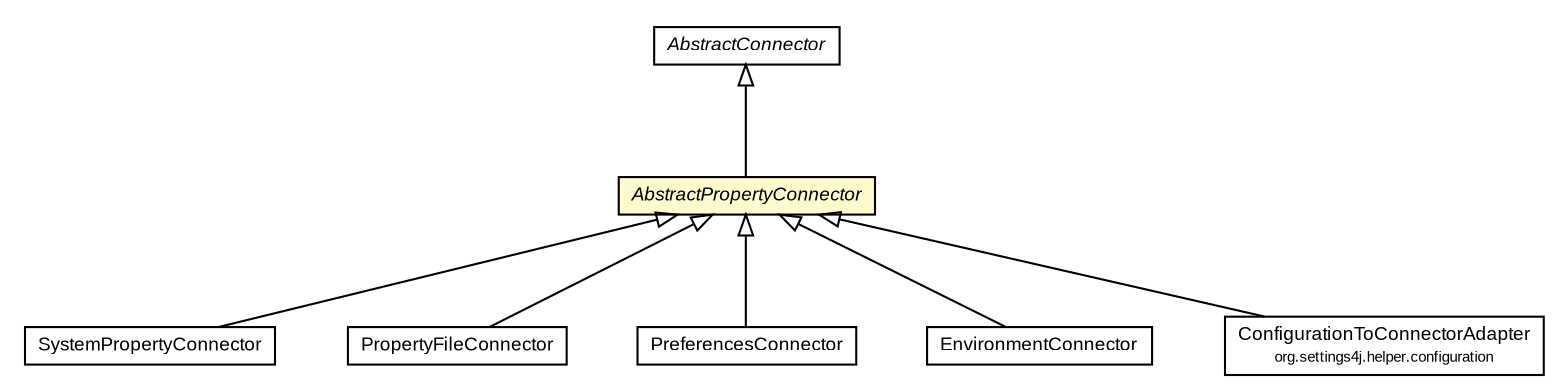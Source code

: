 #!/usr/local/bin/dot
#
# Class diagram 
# Generated by UMLGraph version R5_6-24-gf6e263 (http://www.umlgraph.org/)
#

digraph G {
	edge [fontname="arial",fontsize=10,labelfontname="arial",labelfontsize=10];
	node [fontname="arial",fontsize=10,shape=plaintext];
	nodesep=0.25;
	ranksep=0.5;
	// org.settings4j.connector.SystemPropertyConnector
	c892 [label=<<table title="org.settings4j.connector.SystemPropertyConnector" border="0" cellborder="1" cellspacing="0" cellpadding="2" port="p" href="./SystemPropertyConnector.html">
		<tr><td><table border="0" cellspacing="0" cellpadding="1">
<tr><td align="center" balign="center"> SystemPropertyConnector </td></tr>
		</table></td></tr>
		</table>>, URL="./SystemPropertyConnector.html", fontname="arial", fontcolor="black", fontsize=9.0];
	// org.settings4j.connector.PropertyFileConnector
	c893 [label=<<table title="org.settings4j.connector.PropertyFileConnector" border="0" cellborder="1" cellspacing="0" cellpadding="2" port="p" href="./PropertyFileConnector.html">
		<tr><td><table border="0" cellspacing="0" cellpadding="1">
<tr><td align="center" balign="center"> PropertyFileConnector </td></tr>
		</table></td></tr>
		</table>>, URL="./PropertyFileConnector.html", fontname="arial", fontcolor="black", fontsize=9.0];
	// org.settings4j.connector.PreferencesConnector
	c894 [label=<<table title="org.settings4j.connector.PreferencesConnector" border="0" cellborder="1" cellspacing="0" cellpadding="2" port="p" href="./PreferencesConnector.html">
		<tr><td><table border="0" cellspacing="0" cellpadding="1">
<tr><td align="center" balign="center"> PreferencesConnector </td></tr>
		</table></td></tr>
		</table>>, URL="./PreferencesConnector.html", fontname="arial", fontcolor="black", fontsize=9.0];
	// org.settings4j.connector.EnvironmentConnector
	c898 [label=<<table title="org.settings4j.connector.EnvironmentConnector" border="0" cellborder="1" cellspacing="0" cellpadding="2" port="p" href="./EnvironmentConnector.html">
		<tr><td><table border="0" cellspacing="0" cellpadding="1">
<tr><td align="center" balign="center"> EnvironmentConnector </td></tr>
		</table></td></tr>
		</table>>, URL="./EnvironmentConnector.html", fontname="arial", fontcolor="black", fontsize=9.0];
	// org.settings4j.connector.AbstractPropertyConnector
	c901 [label=<<table title="org.settings4j.connector.AbstractPropertyConnector" border="0" cellborder="1" cellspacing="0" cellpadding="2" port="p" bgcolor="lemonChiffon" href="./AbstractPropertyConnector.html">
		<tr><td><table border="0" cellspacing="0" cellpadding="1">
<tr><td align="center" balign="center"><font face="arial italic"> AbstractPropertyConnector </font></td></tr>
		</table></td></tr>
		</table>>, URL="./AbstractPropertyConnector.html", fontname="arial", fontcolor="black", fontsize=9.0];
	// org.settings4j.connector.AbstractConnector
	c902 [label=<<table title="org.settings4j.connector.AbstractConnector" border="0" cellborder="1" cellspacing="0" cellpadding="2" port="p" href="./AbstractConnector.html">
		<tr><td><table border="0" cellspacing="0" cellpadding="1">
<tr><td align="center" balign="center"><font face="arial italic"> AbstractConnector </font></td></tr>
		</table></td></tr>
		</table>>, URL="./AbstractConnector.html", fontname="arial", fontcolor="black", fontsize=9.0];
	// org.settings4j.helper.configuration.ConfigurationToConnectorAdapter
	c918 [label=<<table title="org.settings4j.helper.configuration.ConfigurationToConnectorAdapter" border="0" cellborder="1" cellspacing="0" cellpadding="2" port="p" href="../helper/configuration/ConfigurationToConnectorAdapter.html">
		<tr><td><table border="0" cellspacing="0" cellpadding="1">
<tr><td align="center" balign="center"> ConfigurationToConnectorAdapter </td></tr>
<tr><td align="center" balign="center"><font point-size="7.0"> org.settings4j.helper.configuration </font></td></tr>
		</table></td></tr>
		</table>>, URL="../helper/configuration/ConfigurationToConnectorAdapter.html", fontname="arial", fontcolor="black", fontsize=9.0];
	//org.settings4j.connector.SystemPropertyConnector extends org.settings4j.connector.AbstractPropertyConnector
	c901:p -> c892:p [dir=back,arrowtail=empty];
	//org.settings4j.connector.PropertyFileConnector extends org.settings4j.connector.AbstractPropertyConnector
	c901:p -> c893:p [dir=back,arrowtail=empty];
	//org.settings4j.connector.PreferencesConnector extends org.settings4j.connector.AbstractPropertyConnector
	c901:p -> c894:p [dir=back,arrowtail=empty];
	//org.settings4j.connector.EnvironmentConnector extends org.settings4j.connector.AbstractPropertyConnector
	c901:p -> c898:p [dir=back,arrowtail=empty];
	//org.settings4j.connector.AbstractPropertyConnector extends org.settings4j.connector.AbstractConnector
	c902:p -> c901:p [dir=back,arrowtail=empty];
	//org.settings4j.helper.configuration.ConfigurationToConnectorAdapter extends org.settings4j.connector.AbstractPropertyConnector
	c901:p -> c918:p [dir=back,arrowtail=empty];
}

